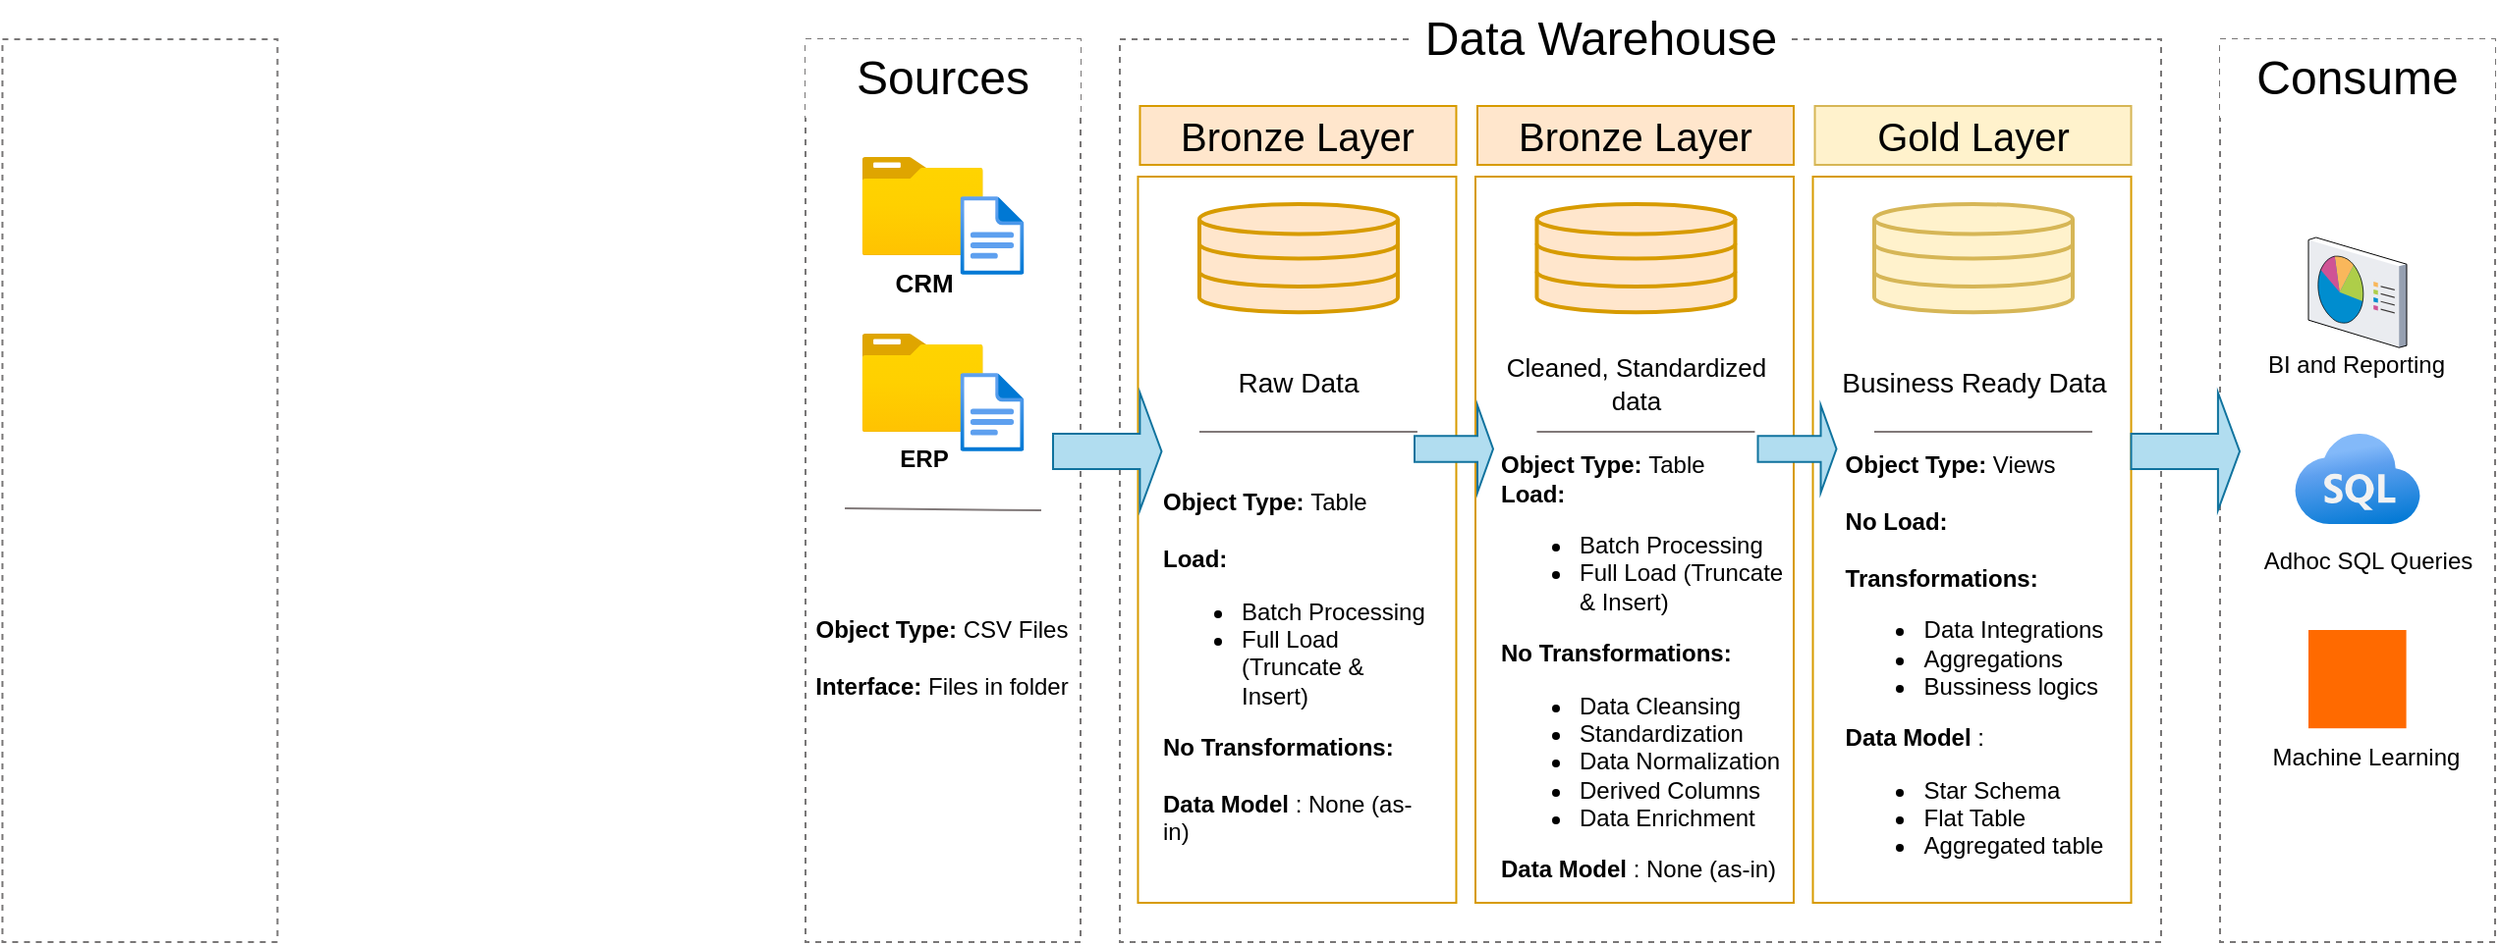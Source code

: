 <mxfile version="26.2.2">
  <diagram name="Page-1" id="DyrG7OyfPqC4gqiInYc-">
    <mxGraphModel dx="1724" dy="577" grid="1" gridSize="10" guides="1" tooltips="1" connect="1" arrows="1" fold="1" page="1" pageScale="1" pageWidth="850" pageHeight="1100" math="0" shadow="0">
      <root>
        <mxCell id="0" />
        <mxCell id="1" parent="0" />
        <mxCell id="ZYFgmV2ksfETaxVt1tsq-1" value="" style="rounded=0;whiteSpace=wrap;html=1;fillColor=none;dashed=1;strokeColor=light-dark(#797777, #ededed);" vertex="1" parent="1">
          <mxGeometry x="20" y="120" width="140" height="460" as="geometry" />
        </mxCell>
        <mxCell id="ZYFgmV2ksfETaxVt1tsq-2" value="Sources" style="rounded=0;whiteSpace=wrap;html=1;fontSize=24;strokeColor=none;" vertex="1" parent="1">
          <mxGeometry x="20" y="120" width="140" height="40" as="geometry" />
        </mxCell>
        <mxCell id="ZYFgmV2ksfETaxVt1tsq-4" value="" style="rounded=0;whiteSpace=wrap;html=1;fillColor=none;dashed=1;strokeColor=light-dark(#797777, #ededed);" vertex="1" parent="1">
          <mxGeometry x="180" y="120" width="530" height="460" as="geometry" />
        </mxCell>
        <mxCell id="ZYFgmV2ksfETaxVt1tsq-5" value="Data Warehouse" style="rounded=0;whiteSpace=wrap;html=1;fontSize=24;strokeColor=none;" vertex="1" parent="1">
          <mxGeometry x="330" y="100" width="190" height="40" as="geometry" />
        </mxCell>
        <mxCell id="ZYFgmV2ksfETaxVt1tsq-7" value="" style="rounded=0;whiteSpace=wrap;html=1;fillColor=none;dashed=1;strokeColor=light-dark(#797777, #ededed);" vertex="1" parent="1">
          <mxGeometry x="740" y="120" width="140" height="460" as="geometry" />
        </mxCell>
        <mxCell id="ZYFgmV2ksfETaxVt1tsq-8" value="Consume" style="rounded=0;whiteSpace=wrap;html=1;fontSize=24;strokeColor=none;" vertex="1" parent="1">
          <mxGeometry x="740" y="120" width="140" height="40" as="geometry" />
        </mxCell>
        <mxCell id="ZYFgmV2ksfETaxVt1tsq-13" value="Gold Layer" style="rounded=0;whiteSpace=wrap;html=1;fillColor=#fff2cc;strokeColor=#d6b656;fontSize=20;" vertex="1" parent="1">
          <mxGeometry x="533.76" y="154" width="161" height="30" as="geometry" />
        </mxCell>
        <mxCell id="ZYFgmV2ksfETaxVt1tsq-14" value="" style="rounded=0;whiteSpace=wrap;html=1;fillColor=none;strokeColor=#d79b00;fontSize=20;" vertex="1" parent="1">
          <mxGeometry x="532.76" y="190" width="162" height="370" as="geometry" />
        </mxCell>
        <mxCell id="ZYFgmV2ksfETaxVt1tsq-16" value="&lt;b&gt;&lt;font style=&quot;font-size: 13px;&quot;&gt;CRM&lt;/font&gt;&lt;/b&gt;" style="image;aspect=fixed;html=1;points=[];align=center;fontSize=12;image=img/lib/azure2/general/Folder_Blank.svg;" vertex="1" parent="1">
          <mxGeometry x="48.76" y="180" width="61.61" height="50" as="geometry" />
        </mxCell>
        <mxCell id="ZYFgmV2ksfETaxVt1tsq-18" value="" style="image;aspect=fixed;html=1;points=[];align=center;fontSize=12;image=img/lib/azure2/general/File.svg;" vertex="1" parent="1">
          <mxGeometry x="98.76" y="200" width="32.47" height="40" as="geometry" />
        </mxCell>
        <mxCell id="ZYFgmV2ksfETaxVt1tsq-19" value="&lt;b&gt;ERP&lt;/b&gt;" style="image;aspect=fixed;html=1;points=[];align=center;fontSize=12;image=img/lib/azure2/general/Folder_Blank.svg;" vertex="1" parent="1">
          <mxGeometry x="48.76" y="270" width="61.61" height="50" as="geometry" />
        </mxCell>
        <mxCell id="ZYFgmV2ksfETaxVt1tsq-20" value="" style="image;aspect=fixed;html=1;points=[];align=center;fontSize=12;image=img/lib/azure2/general/File.svg;" vertex="1" parent="1">
          <mxGeometry x="98.76" y="290" width="32.47" height="40" as="geometry" />
        </mxCell>
        <mxCell id="ZYFgmV2ksfETaxVt1tsq-24" value="" style="endArrow=none;html=1;rounded=0;exitX=0.714;exitY=0.706;exitDx=0;exitDy=0;exitPerimeter=0;entryX=0;entryY=0.703;entryDx=0;entryDy=0;entryPerimeter=0;strokeColor=light-dark(#817979, #595959);" edge="1" parent="1">
          <mxGeometry width="50" height="50" relative="1" as="geometry">
            <mxPoint x="139.98" y="360.04" as="sourcePoint" />
            <mxPoint x="40.02" y="359.02" as="targetPoint" />
          </mxGeometry>
        </mxCell>
        <mxCell id="ZYFgmV2ksfETaxVt1tsq-28" value="" style="html=1;verticalLabelPosition=bottom;align=center;labelBackgroundColor=#ffffff;verticalAlign=top;strokeWidth=2;strokeColor=#d6b656;shadow=0;dashed=0;shape=mxgraph.ios7.icons.data;fillColor=#fff2cc;" vertex="1" parent="1">
          <mxGeometry x="564" y="204" width="101" height="55.1" as="geometry" />
        </mxCell>
        <mxCell id="ZYFgmV2ksfETaxVt1tsq-32" value="" style="shape=singleArrow;whiteSpace=wrap;html=1;fillColor=#b1ddf0;strokeColor=#10739e;" vertex="1" parent="1">
          <mxGeometry x="694.76" y="300" width="55.24" height="60" as="geometry" />
        </mxCell>
        <mxCell id="ZYFgmV2ksfETaxVt1tsq-35" value="Business Ready Data" style="text;html=1;align=center;verticalAlign=middle;whiteSpace=wrap;rounded=0;fontSize=14;" vertex="1" parent="1">
          <mxGeometry x="544.76" y="280.1" width="140" height="30" as="geometry" />
        </mxCell>
        <mxCell id="ZYFgmV2ksfETaxVt1tsq-38" value="" style="endArrow=none;html=1;rounded=0;entryX=0;entryY=0.703;entryDx=0;entryDy=0;entryPerimeter=0;strokeColor=light-dark(#817979, #595959);" edge="1" parent="1">
          <mxGeometry width="50" height="50" relative="1" as="geometry">
            <mxPoint x="674.98" y="320.02" as="sourcePoint" />
            <mxPoint x="564" y="320.0" as="targetPoint" />
          </mxGeometry>
        </mxCell>
        <mxCell id="ZYFgmV2ksfETaxVt1tsq-39" value="&lt;b&gt;Object Type:&lt;/b&gt; CSV Files&lt;div&gt;&lt;b&gt;&lt;br&gt;&lt;/b&gt;&lt;div&gt;&lt;b&gt;Interface:&lt;/b&gt; Files in folder&lt;/div&gt;&lt;/div&gt;" style="text;html=1;align=center;verticalAlign=middle;whiteSpace=wrap;rounded=0;" vertex="1" parent="1">
          <mxGeometry x="24.38" y="370" width="131.24" height="130" as="geometry" />
        </mxCell>
        <mxCell id="ZYFgmV2ksfETaxVt1tsq-44" value="&lt;div style=&quot;text-align: left;&quot;&gt;&lt;span style=&quot;background-color: transparent; color: light-dark(rgb(0, 0, 0), rgb(255, 255, 255));&quot;&gt;&lt;b&gt;Object Type:&lt;/b&gt;&amp;nbsp;Views&lt;/span&gt;&lt;/div&gt;&lt;div style=&quot;text-align: left;&quot;&gt;&lt;b&gt;&lt;br&gt;&lt;/b&gt;&lt;/div&gt;&lt;div style=&quot;text-align: left;&quot;&gt;&lt;b&gt;No Load:&lt;/b&gt;&lt;/div&gt;&lt;div style=&quot;text-align: left;&quot;&gt;&lt;br&gt;&lt;/div&gt;&lt;div style=&quot;text-align: left;&quot;&gt;&lt;b&gt;Transformations:&amp;nbsp;&lt;/b&gt;&lt;/div&gt;&lt;div style=&quot;text-align: left;&quot;&gt;&lt;ul&gt;&lt;li&gt;Data Integrations&lt;/li&gt;&lt;li&gt;Aggregations&lt;/li&gt;&lt;li&gt;Bussiness logics&lt;/li&gt;&lt;/ul&gt;&lt;/div&gt;&lt;div style=&quot;text-align: left;&quot;&gt;&lt;b style=&quot;background-color: transparent; color: light-dark(rgb(0, 0, 0), rgb(255, 255, 255));&quot;&gt;Data Model&lt;/b&gt;&lt;span style=&quot;background-color: transparent; color: light-dark(rgb(0, 0, 0), rgb(255, 255, 255));&quot;&gt; :&amp;nbsp;&lt;/span&gt;&lt;/div&gt;&lt;div style=&quot;text-align: left;&quot;&gt;&lt;ul&gt;&lt;li&gt;Star Schema&lt;/li&gt;&lt;li&gt;Flat Table&lt;/li&gt;&lt;li&gt;Aggregated table&lt;/li&gt;&lt;/ul&gt;&lt;/div&gt;" style="text;html=1;align=center;verticalAlign=middle;whiteSpace=wrap;rounded=0;" vertex="1" parent="1">
          <mxGeometry x="544.76" y="330" width="140" height="220" as="geometry" />
        </mxCell>
        <mxCell id="ZYFgmV2ksfETaxVt1tsq-45" value="BI and Reporting" style="text;html=1;align=center;verticalAlign=middle;whiteSpace=wrap;rounded=0;" vertex="1" parent="1">
          <mxGeometry x="744.38" y="251" width="131.24" height="70" as="geometry" />
        </mxCell>
        <mxCell id="ZYFgmV2ksfETaxVt1tsq-46" value="Adhoc SQL Queries" style="text;html=1;align=center;verticalAlign=middle;whiteSpace=wrap;rounded=0;" vertex="1" parent="1">
          <mxGeometry x="750" y="351" width="131.24" height="70" as="geometry" />
        </mxCell>
        <mxCell id="ZYFgmV2ksfETaxVt1tsq-47" value="Machine Learning" style="text;html=1;align=center;verticalAlign=middle;whiteSpace=wrap;rounded=0;" vertex="1" parent="1">
          <mxGeometry x="748.76" y="451" width="131.24" height="70" as="geometry" />
        </mxCell>
        <mxCell id="ZYFgmV2ksfETaxVt1tsq-48" value="" style="verticalLabelPosition=bottom;sketch=0;aspect=fixed;html=1;verticalAlign=top;strokeColor=none;align=center;outlineConnect=0;shape=mxgraph.citrix.reporting;" vertex="1" parent="1">
          <mxGeometry x="785" y="221" width="50" height="56.1" as="geometry" />
        </mxCell>
        <mxCell id="ZYFgmV2ksfETaxVt1tsq-49" value="" style="image;aspect=fixed;html=1;points=[];align=center;fontSize=12;image=img/lib/azure2/databases/Azure_SQL.svg;" vertex="1" parent="1">
          <mxGeometry x="778" y="321" width="64" height="46" as="geometry" />
        </mxCell>
        <mxCell id="ZYFgmV2ksfETaxVt1tsq-50" value="" style="points=[];aspect=fixed;html=1;align=center;shadow=0;dashed=0;fillColor=#FF6A00;strokeColor=none;shape=mxgraph.alibaba_cloud.machine_learning;" vertex="1" parent="1">
          <mxGeometry x="785" y="421" width="49.8" height="50.1" as="geometry" />
        </mxCell>
        <mxCell id="ZYFgmV2ksfETaxVt1tsq-53" value="" style="rounded=0;whiteSpace=wrap;html=1;fillColor=none;dashed=1;strokeColor=light-dark(#797777, #ededed);" vertex="1" parent="1">
          <mxGeometry x="-388.76" y="120" width="140" height="460" as="geometry" />
        </mxCell>
        <mxCell id="ZYFgmV2ksfETaxVt1tsq-54" value="Bronze Layer" style="rounded=0;whiteSpace=wrap;html=1;fillColor=#ffe6cc;strokeColor=#d79b00;fontSize=20;" vertex="1" parent="1">
          <mxGeometry x="190.24" y="154" width="161" height="30" as="geometry" />
        </mxCell>
        <mxCell id="ZYFgmV2ksfETaxVt1tsq-55" value="" style="rounded=0;whiteSpace=wrap;html=1;fillColor=none;strokeColor=#d79b00;fontSize=20;" vertex="1" parent="1">
          <mxGeometry x="189.24" y="190" width="162" height="370" as="geometry" />
        </mxCell>
        <mxCell id="ZYFgmV2ksfETaxVt1tsq-56" value="" style="html=1;verticalLabelPosition=bottom;align=center;labelBackgroundColor=#ffffff;verticalAlign=top;strokeWidth=2;strokeColor=#d79b00;shadow=0;dashed=0;shape=mxgraph.ios7.icons.data;fillColor=#ffe6cc;" vertex="1" parent="1">
          <mxGeometry x="220.48" y="204" width="101" height="55.1" as="geometry" />
        </mxCell>
        <mxCell id="ZYFgmV2ksfETaxVt1tsq-57" value="Raw Data" style="text;html=1;align=center;verticalAlign=middle;whiteSpace=wrap;rounded=0;fontSize=14;" vertex="1" parent="1">
          <mxGeometry x="201.24" y="280.1" width="140" height="30" as="geometry" />
        </mxCell>
        <mxCell id="ZYFgmV2ksfETaxVt1tsq-58" value="" style="endArrow=none;html=1;rounded=0;entryX=0;entryY=0.703;entryDx=0;entryDy=0;entryPerimeter=0;strokeColor=light-dark(#817979, #595959);" edge="1" parent="1">
          <mxGeometry width="50" height="50" relative="1" as="geometry">
            <mxPoint x="331.46" y="320.02" as="sourcePoint" />
            <mxPoint x="220.48" y="320.0" as="targetPoint" />
          </mxGeometry>
        </mxCell>
        <mxCell id="ZYFgmV2ksfETaxVt1tsq-59" value="&lt;div style=&quot;text-align: left;&quot;&gt;&lt;span style=&quot;background-color: transparent; color: light-dark(rgb(0, 0, 0), rgb(255, 255, 255));&quot;&gt;&lt;b&gt;Object Type:&lt;/b&gt;&amp;nbsp;Table&lt;/span&gt;&lt;/div&gt;&lt;div style=&quot;text-align: left;&quot;&gt;&lt;b&gt;&lt;br&gt;&lt;/b&gt;&lt;/div&gt;&lt;div style=&quot;text-align: left;&quot;&gt;&lt;b&gt;Load:&lt;/b&gt;&lt;/div&gt;&lt;div style=&quot;text-align: left;&quot;&gt;&lt;div&gt;&lt;ul&gt;&lt;li&gt;Batch Processing&lt;/li&gt;&lt;li&gt;Full Load (Truncate &amp;amp; Insert)&lt;/li&gt;&lt;/ul&gt;&lt;/div&gt;&lt;/div&gt;&lt;div style=&quot;text-align: left;&quot;&gt;&lt;b&gt;No Transformations:&lt;/b&gt;&lt;/div&gt;&lt;div style=&quot;text-align: left;&quot;&gt;&lt;b style=&quot;background-color: transparent; color: light-dark(rgb(0, 0, 0), rgb(255, 255, 255));&quot;&gt;&lt;br&gt;&lt;/b&gt;&lt;/div&gt;&lt;div style=&quot;text-align: left;&quot;&gt;&lt;b style=&quot;background-color: transparent; color: light-dark(rgb(0, 0, 0), rgb(255, 255, 255));&quot;&gt;Data Model&lt;/b&gt;&lt;span style=&quot;background-color: transparent; color: light-dark(rgb(0, 0, 0), rgb(255, 255, 255));&quot;&gt; : None (as-in)&lt;/span&gt;&lt;/div&gt;" style="text;html=1;align=center;verticalAlign=middle;whiteSpace=wrap;rounded=0;" vertex="1" parent="1">
          <mxGeometry x="201.24" y="330" width="140" height="220" as="geometry" />
        </mxCell>
        <mxCell id="ZYFgmV2ksfETaxVt1tsq-67" value="Bronze Layer" style="rounded=0;whiteSpace=wrap;html=1;fillColor=#ffe6cc;strokeColor=#d79b00;fontSize=20;" vertex="1" parent="1">
          <mxGeometry x="362" y="154" width="161" height="30" as="geometry" />
        </mxCell>
        <mxCell id="ZYFgmV2ksfETaxVt1tsq-68" value="" style="rounded=0;whiteSpace=wrap;html=1;fillColor=none;strokeColor=#d79b00;fontSize=20;" vertex="1" parent="1">
          <mxGeometry x="361" y="190" width="162" height="370" as="geometry" />
        </mxCell>
        <mxCell id="ZYFgmV2ksfETaxVt1tsq-69" value="" style="html=1;verticalLabelPosition=bottom;align=center;labelBackgroundColor=#ffffff;verticalAlign=top;strokeWidth=2;strokeColor=#d79b00;shadow=0;dashed=0;shape=mxgraph.ios7.icons.data;fillColor=#ffe6cc;" vertex="1" parent="1">
          <mxGeometry x="392.24" y="204" width="101" height="55.1" as="geometry" />
        </mxCell>
        <mxCell id="ZYFgmV2ksfETaxVt1tsq-70" value="&lt;font style=&quot;font-size: 13px;&quot;&gt;Cleaned, Standardized data&lt;/font&gt;" style="text;html=1;align=center;verticalAlign=middle;whiteSpace=wrap;rounded=0;fontSize=14;" vertex="1" parent="1">
          <mxGeometry x="373" y="280.1" width="140" height="30" as="geometry" />
        </mxCell>
        <mxCell id="ZYFgmV2ksfETaxVt1tsq-71" value="" style="endArrow=none;html=1;rounded=0;entryX=0;entryY=0.703;entryDx=0;entryDy=0;entryPerimeter=0;strokeColor=light-dark(#817979, #595959);" edge="1" parent="1">
          <mxGeometry width="50" height="50" relative="1" as="geometry">
            <mxPoint x="503.22" y="320.02" as="sourcePoint" />
            <mxPoint x="392.24" y="320.0" as="targetPoint" />
          </mxGeometry>
        </mxCell>
        <mxCell id="ZYFgmV2ksfETaxVt1tsq-72" value="&lt;div style=&quot;text-align: left;&quot;&gt;&lt;span style=&quot;background-color: transparent; color: light-dark(rgb(0, 0, 0), rgb(255, 255, 255));&quot;&gt;&lt;b&gt;Object Type:&lt;/b&gt;&amp;nbsp;Table&lt;/span&gt;&lt;/div&gt;&lt;div style=&quot;text-align: left;&quot;&gt;&lt;b style=&quot;background-color: transparent; color: light-dark(rgb(0, 0, 0), rgb(255, 255, 255));&quot;&gt;Load:&lt;/b&gt;&lt;/div&gt;&lt;div style=&quot;text-align: left;&quot;&gt;&lt;div&gt;&lt;ul&gt;&lt;li&gt;Batch Processing&lt;/li&gt;&lt;li&gt;Full Load (Truncate &amp;amp; Insert)&lt;/li&gt;&lt;/ul&gt;&lt;/div&gt;&lt;/div&gt;&lt;div style=&quot;text-align: left;&quot;&gt;&lt;b&gt;No Transformations:&lt;/b&gt;&lt;/div&gt;&lt;div style=&quot;text-align: left;&quot;&gt;&lt;ul&gt;&lt;li&gt;&lt;div style=&quot;background-color: transparent; color: light-dark(rgb(0, 0, 0), rgb(255, 255, 255)); display: inline !important;&quot;&gt;Data Cleansing&lt;/div&gt;&lt;/li&gt;&lt;li&gt;Standardization&lt;/li&gt;&lt;li&gt;Data Normalization&lt;/li&gt;&lt;li&gt;Derived Columns&lt;/li&gt;&lt;li&gt;Data Enrichment&lt;/li&gt;&lt;/ul&gt;&lt;b style=&quot;background-color: transparent; color: light-dark(rgb(0, 0, 0), rgb(255, 255, 255));&quot;&gt;Data Model&lt;/b&gt;&lt;span style=&quot;background-color: transparent; color: light-dark(rgb(0, 0, 0), rgb(255, 255, 255));&quot;&gt; : None (as-in)&lt;/span&gt;&lt;/div&gt;" style="text;html=1;align=center;verticalAlign=middle;whiteSpace=wrap;rounded=0;" vertex="1" parent="1">
          <mxGeometry x="373" y="330" width="147" height="220" as="geometry" />
        </mxCell>
        <mxCell id="ZYFgmV2ksfETaxVt1tsq-73" value="" style="shape=singleArrow;whiteSpace=wrap;html=1;fillColor=#b1ddf0;strokeColor=#10739e;" vertex="1" parent="1">
          <mxGeometry x="330" y="306.5" width="40" height="44.5" as="geometry" />
        </mxCell>
        <mxCell id="ZYFgmV2ksfETaxVt1tsq-74" value="" style="shape=singleArrow;whiteSpace=wrap;html=1;fillColor=#b1ddf0;strokeColor=#10739e;" vertex="1" parent="1">
          <mxGeometry x="146" y="300" width="55.24" height="60" as="geometry" />
        </mxCell>
        <mxCell id="ZYFgmV2ksfETaxVt1tsq-78" value="" style="shape=singleArrow;whiteSpace=wrap;html=1;fillColor=#b1ddf0;strokeColor=#10739e;" vertex="1" parent="1">
          <mxGeometry x="504.76" y="306.5" width="40" height="44.5" as="geometry" />
        </mxCell>
      </root>
    </mxGraphModel>
  </diagram>
</mxfile>

